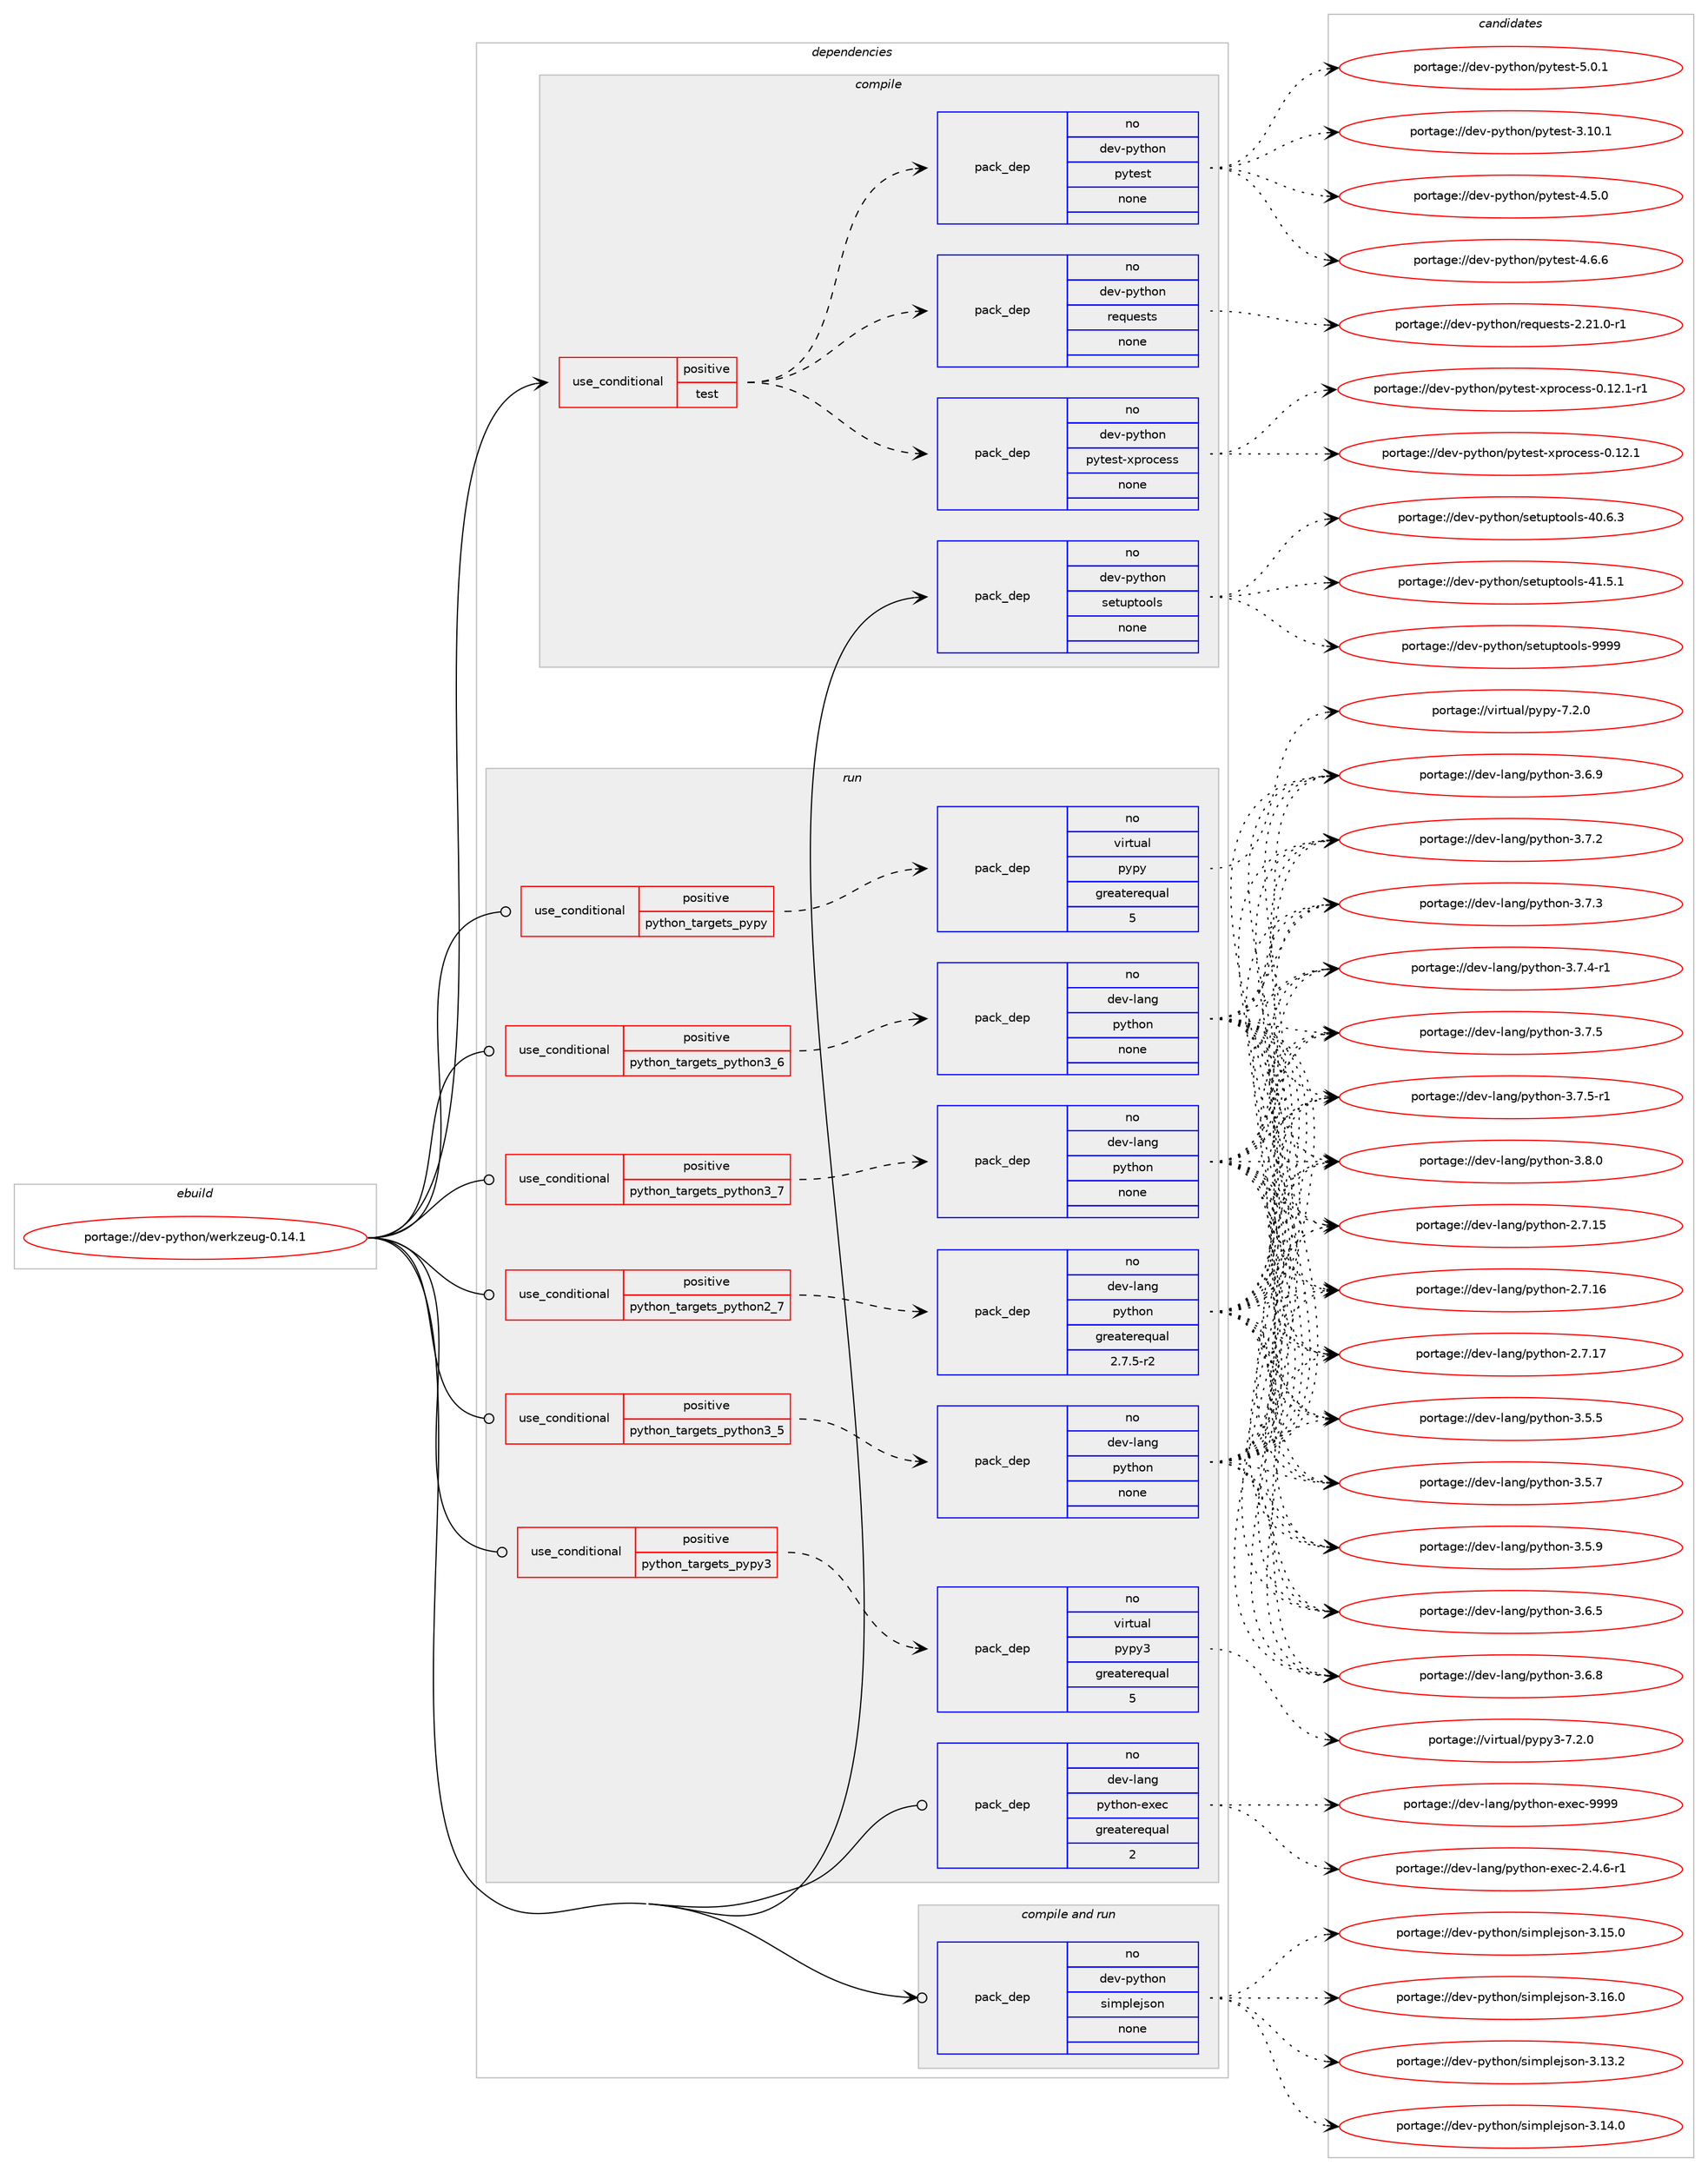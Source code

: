 digraph prolog {

# *************
# Graph options
# *************

newrank=true;
concentrate=true;
compound=true;
graph [rankdir=LR,fontname=Helvetica,fontsize=10,ranksep=1.5];#, ranksep=2.5, nodesep=0.2];
edge  [arrowhead=vee];
node  [fontname=Helvetica,fontsize=10];

# **********
# The ebuild
# **********

subgraph cluster_leftcol {
color=gray;
rank=same;
label=<<i>ebuild</i>>;
id [label="portage://dev-python/werkzeug-0.14.1", color=red, width=4, href="../dev-python/werkzeug-0.14.1.svg"];
}

# ****************
# The dependencies
# ****************

subgraph cluster_midcol {
color=gray;
label=<<i>dependencies</i>>;
subgraph cluster_compile {
fillcolor="#eeeeee";
style=filled;
label=<<i>compile</i>>;
subgraph cond40715 {
dependency178847 [label=<<TABLE BORDER="0" CELLBORDER="1" CELLSPACING="0" CELLPADDING="4"><TR><TD ROWSPAN="3" CELLPADDING="10">use_conditional</TD></TR><TR><TD>positive</TD></TR><TR><TD>test</TD></TR></TABLE>>, shape=none, color=red];
subgraph pack134721 {
dependency178848 [label=<<TABLE BORDER="0" CELLBORDER="1" CELLSPACING="0" CELLPADDING="4" WIDTH="220"><TR><TD ROWSPAN="6" CELLPADDING="30">pack_dep</TD></TR><TR><TD WIDTH="110">no</TD></TR><TR><TD>dev-python</TD></TR><TR><TD>requests</TD></TR><TR><TD>none</TD></TR><TR><TD></TD></TR></TABLE>>, shape=none, color=blue];
}
dependency178847:e -> dependency178848:w [weight=20,style="dashed",arrowhead="vee"];
subgraph pack134722 {
dependency178849 [label=<<TABLE BORDER="0" CELLBORDER="1" CELLSPACING="0" CELLPADDING="4" WIDTH="220"><TR><TD ROWSPAN="6" CELLPADDING="30">pack_dep</TD></TR><TR><TD WIDTH="110">no</TD></TR><TR><TD>dev-python</TD></TR><TR><TD>pytest</TD></TR><TR><TD>none</TD></TR><TR><TD></TD></TR></TABLE>>, shape=none, color=blue];
}
dependency178847:e -> dependency178849:w [weight=20,style="dashed",arrowhead="vee"];
subgraph pack134723 {
dependency178850 [label=<<TABLE BORDER="0" CELLBORDER="1" CELLSPACING="0" CELLPADDING="4" WIDTH="220"><TR><TD ROWSPAN="6" CELLPADDING="30">pack_dep</TD></TR><TR><TD WIDTH="110">no</TD></TR><TR><TD>dev-python</TD></TR><TR><TD>pytest-xprocess</TD></TR><TR><TD>none</TD></TR><TR><TD></TD></TR></TABLE>>, shape=none, color=blue];
}
dependency178847:e -> dependency178850:w [weight=20,style="dashed",arrowhead="vee"];
}
id:e -> dependency178847:w [weight=20,style="solid",arrowhead="vee"];
subgraph pack134724 {
dependency178851 [label=<<TABLE BORDER="0" CELLBORDER="1" CELLSPACING="0" CELLPADDING="4" WIDTH="220"><TR><TD ROWSPAN="6" CELLPADDING="30">pack_dep</TD></TR><TR><TD WIDTH="110">no</TD></TR><TR><TD>dev-python</TD></TR><TR><TD>setuptools</TD></TR><TR><TD>none</TD></TR><TR><TD></TD></TR></TABLE>>, shape=none, color=blue];
}
id:e -> dependency178851:w [weight=20,style="solid",arrowhead="vee"];
}
subgraph cluster_compileandrun {
fillcolor="#eeeeee";
style=filled;
label=<<i>compile and run</i>>;
subgraph pack134725 {
dependency178852 [label=<<TABLE BORDER="0" CELLBORDER="1" CELLSPACING="0" CELLPADDING="4" WIDTH="220"><TR><TD ROWSPAN="6" CELLPADDING="30">pack_dep</TD></TR><TR><TD WIDTH="110">no</TD></TR><TR><TD>dev-python</TD></TR><TR><TD>simplejson</TD></TR><TR><TD>none</TD></TR><TR><TD></TD></TR></TABLE>>, shape=none, color=blue];
}
id:e -> dependency178852:w [weight=20,style="solid",arrowhead="odotvee"];
}
subgraph cluster_run {
fillcolor="#eeeeee";
style=filled;
label=<<i>run</i>>;
subgraph cond40716 {
dependency178853 [label=<<TABLE BORDER="0" CELLBORDER="1" CELLSPACING="0" CELLPADDING="4"><TR><TD ROWSPAN="3" CELLPADDING="10">use_conditional</TD></TR><TR><TD>positive</TD></TR><TR><TD>python_targets_pypy</TD></TR></TABLE>>, shape=none, color=red];
subgraph pack134726 {
dependency178854 [label=<<TABLE BORDER="0" CELLBORDER="1" CELLSPACING="0" CELLPADDING="4" WIDTH="220"><TR><TD ROWSPAN="6" CELLPADDING="30">pack_dep</TD></TR><TR><TD WIDTH="110">no</TD></TR><TR><TD>virtual</TD></TR><TR><TD>pypy</TD></TR><TR><TD>greaterequal</TD></TR><TR><TD>5</TD></TR></TABLE>>, shape=none, color=blue];
}
dependency178853:e -> dependency178854:w [weight=20,style="dashed",arrowhead="vee"];
}
id:e -> dependency178853:w [weight=20,style="solid",arrowhead="odot"];
subgraph cond40717 {
dependency178855 [label=<<TABLE BORDER="0" CELLBORDER="1" CELLSPACING="0" CELLPADDING="4"><TR><TD ROWSPAN="3" CELLPADDING="10">use_conditional</TD></TR><TR><TD>positive</TD></TR><TR><TD>python_targets_pypy3</TD></TR></TABLE>>, shape=none, color=red];
subgraph pack134727 {
dependency178856 [label=<<TABLE BORDER="0" CELLBORDER="1" CELLSPACING="0" CELLPADDING="4" WIDTH="220"><TR><TD ROWSPAN="6" CELLPADDING="30">pack_dep</TD></TR><TR><TD WIDTH="110">no</TD></TR><TR><TD>virtual</TD></TR><TR><TD>pypy3</TD></TR><TR><TD>greaterequal</TD></TR><TR><TD>5</TD></TR></TABLE>>, shape=none, color=blue];
}
dependency178855:e -> dependency178856:w [weight=20,style="dashed",arrowhead="vee"];
}
id:e -> dependency178855:w [weight=20,style="solid",arrowhead="odot"];
subgraph cond40718 {
dependency178857 [label=<<TABLE BORDER="0" CELLBORDER="1" CELLSPACING="0" CELLPADDING="4"><TR><TD ROWSPAN="3" CELLPADDING="10">use_conditional</TD></TR><TR><TD>positive</TD></TR><TR><TD>python_targets_python2_7</TD></TR></TABLE>>, shape=none, color=red];
subgraph pack134728 {
dependency178858 [label=<<TABLE BORDER="0" CELLBORDER="1" CELLSPACING="0" CELLPADDING="4" WIDTH="220"><TR><TD ROWSPAN="6" CELLPADDING="30">pack_dep</TD></TR><TR><TD WIDTH="110">no</TD></TR><TR><TD>dev-lang</TD></TR><TR><TD>python</TD></TR><TR><TD>greaterequal</TD></TR><TR><TD>2.7.5-r2</TD></TR></TABLE>>, shape=none, color=blue];
}
dependency178857:e -> dependency178858:w [weight=20,style="dashed",arrowhead="vee"];
}
id:e -> dependency178857:w [weight=20,style="solid",arrowhead="odot"];
subgraph cond40719 {
dependency178859 [label=<<TABLE BORDER="0" CELLBORDER="1" CELLSPACING="0" CELLPADDING="4"><TR><TD ROWSPAN="3" CELLPADDING="10">use_conditional</TD></TR><TR><TD>positive</TD></TR><TR><TD>python_targets_python3_5</TD></TR></TABLE>>, shape=none, color=red];
subgraph pack134729 {
dependency178860 [label=<<TABLE BORDER="0" CELLBORDER="1" CELLSPACING="0" CELLPADDING="4" WIDTH="220"><TR><TD ROWSPAN="6" CELLPADDING="30">pack_dep</TD></TR><TR><TD WIDTH="110">no</TD></TR><TR><TD>dev-lang</TD></TR><TR><TD>python</TD></TR><TR><TD>none</TD></TR><TR><TD></TD></TR></TABLE>>, shape=none, color=blue];
}
dependency178859:e -> dependency178860:w [weight=20,style="dashed",arrowhead="vee"];
}
id:e -> dependency178859:w [weight=20,style="solid",arrowhead="odot"];
subgraph cond40720 {
dependency178861 [label=<<TABLE BORDER="0" CELLBORDER="1" CELLSPACING="0" CELLPADDING="4"><TR><TD ROWSPAN="3" CELLPADDING="10">use_conditional</TD></TR><TR><TD>positive</TD></TR><TR><TD>python_targets_python3_6</TD></TR></TABLE>>, shape=none, color=red];
subgraph pack134730 {
dependency178862 [label=<<TABLE BORDER="0" CELLBORDER="1" CELLSPACING="0" CELLPADDING="4" WIDTH="220"><TR><TD ROWSPAN="6" CELLPADDING="30">pack_dep</TD></TR><TR><TD WIDTH="110">no</TD></TR><TR><TD>dev-lang</TD></TR><TR><TD>python</TD></TR><TR><TD>none</TD></TR><TR><TD></TD></TR></TABLE>>, shape=none, color=blue];
}
dependency178861:e -> dependency178862:w [weight=20,style="dashed",arrowhead="vee"];
}
id:e -> dependency178861:w [weight=20,style="solid",arrowhead="odot"];
subgraph cond40721 {
dependency178863 [label=<<TABLE BORDER="0" CELLBORDER="1" CELLSPACING="0" CELLPADDING="4"><TR><TD ROWSPAN="3" CELLPADDING="10">use_conditional</TD></TR><TR><TD>positive</TD></TR><TR><TD>python_targets_python3_7</TD></TR></TABLE>>, shape=none, color=red];
subgraph pack134731 {
dependency178864 [label=<<TABLE BORDER="0" CELLBORDER="1" CELLSPACING="0" CELLPADDING="4" WIDTH="220"><TR><TD ROWSPAN="6" CELLPADDING="30">pack_dep</TD></TR><TR><TD WIDTH="110">no</TD></TR><TR><TD>dev-lang</TD></TR><TR><TD>python</TD></TR><TR><TD>none</TD></TR><TR><TD></TD></TR></TABLE>>, shape=none, color=blue];
}
dependency178863:e -> dependency178864:w [weight=20,style="dashed",arrowhead="vee"];
}
id:e -> dependency178863:w [weight=20,style="solid",arrowhead="odot"];
subgraph pack134732 {
dependency178865 [label=<<TABLE BORDER="0" CELLBORDER="1" CELLSPACING="0" CELLPADDING="4" WIDTH="220"><TR><TD ROWSPAN="6" CELLPADDING="30">pack_dep</TD></TR><TR><TD WIDTH="110">no</TD></TR><TR><TD>dev-lang</TD></TR><TR><TD>python-exec</TD></TR><TR><TD>greaterequal</TD></TR><TR><TD>2</TD></TR></TABLE>>, shape=none, color=blue];
}
id:e -> dependency178865:w [weight=20,style="solid",arrowhead="odot"];
}
}

# **************
# The candidates
# **************

subgraph cluster_choices {
rank=same;
color=gray;
label=<<i>candidates</i>>;

subgraph choice134721 {
color=black;
nodesep=1;
choiceportage1001011184511212111610411111047114101113117101115116115455046504946484511449 [label="portage://dev-python/requests-2.21.0-r1", color=red, width=4,href="../dev-python/requests-2.21.0-r1.svg"];
dependency178848:e -> choiceportage1001011184511212111610411111047114101113117101115116115455046504946484511449:w [style=dotted,weight="100"];
}
subgraph choice134722 {
color=black;
nodesep=1;
choiceportage100101118451121211161041111104711212111610111511645514649484649 [label="portage://dev-python/pytest-3.10.1", color=red, width=4,href="../dev-python/pytest-3.10.1.svg"];
choiceportage1001011184511212111610411111047112121116101115116455246534648 [label="portage://dev-python/pytest-4.5.0", color=red, width=4,href="../dev-python/pytest-4.5.0.svg"];
choiceportage1001011184511212111610411111047112121116101115116455246544654 [label="portage://dev-python/pytest-4.6.6", color=red, width=4,href="../dev-python/pytest-4.6.6.svg"];
choiceportage1001011184511212111610411111047112121116101115116455346484649 [label="portage://dev-python/pytest-5.0.1", color=red, width=4,href="../dev-python/pytest-5.0.1.svg"];
dependency178849:e -> choiceportage100101118451121211161041111104711212111610111511645514649484649:w [style=dotted,weight="100"];
dependency178849:e -> choiceportage1001011184511212111610411111047112121116101115116455246534648:w [style=dotted,weight="100"];
dependency178849:e -> choiceportage1001011184511212111610411111047112121116101115116455246544654:w [style=dotted,weight="100"];
dependency178849:e -> choiceportage1001011184511212111610411111047112121116101115116455346484649:w [style=dotted,weight="100"];
}
subgraph choice134723 {
color=black;
nodesep=1;
choiceportage1001011184511212111610411111047112121116101115116451201121141119910111511545484649504649 [label="portage://dev-python/pytest-xprocess-0.12.1", color=red, width=4,href="../dev-python/pytest-xprocess-0.12.1.svg"];
choiceportage10010111845112121116104111110471121211161011151164512011211411199101115115454846495046494511449 [label="portage://dev-python/pytest-xprocess-0.12.1-r1", color=red, width=4,href="../dev-python/pytest-xprocess-0.12.1-r1.svg"];
dependency178850:e -> choiceportage1001011184511212111610411111047112121116101115116451201121141119910111511545484649504649:w [style=dotted,weight="100"];
dependency178850:e -> choiceportage10010111845112121116104111110471121211161011151164512011211411199101115115454846495046494511449:w [style=dotted,weight="100"];
}
subgraph choice134724 {
color=black;
nodesep=1;
choiceportage100101118451121211161041111104711510111611711211611111110811545524846544651 [label="portage://dev-python/setuptools-40.6.3", color=red, width=4,href="../dev-python/setuptools-40.6.3.svg"];
choiceportage100101118451121211161041111104711510111611711211611111110811545524946534649 [label="portage://dev-python/setuptools-41.5.1", color=red, width=4,href="../dev-python/setuptools-41.5.1.svg"];
choiceportage10010111845112121116104111110471151011161171121161111111081154557575757 [label="portage://dev-python/setuptools-9999", color=red, width=4,href="../dev-python/setuptools-9999.svg"];
dependency178851:e -> choiceportage100101118451121211161041111104711510111611711211611111110811545524846544651:w [style=dotted,weight="100"];
dependency178851:e -> choiceportage100101118451121211161041111104711510111611711211611111110811545524946534649:w [style=dotted,weight="100"];
dependency178851:e -> choiceportage10010111845112121116104111110471151011161171121161111111081154557575757:w [style=dotted,weight="100"];
}
subgraph choice134725 {
color=black;
nodesep=1;
choiceportage100101118451121211161041111104711510510911210810110611511111045514649514650 [label="portage://dev-python/simplejson-3.13.2", color=red, width=4,href="../dev-python/simplejson-3.13.2.svg"];
choiceportage100101118451121211161041111104711510510911210810110611511111045514649524648 [label="portage://dev-python/simplejson-3.14.0", color=red, width=4,href="../dev-python/simplejson-3.14.0.svg"];
choiceportage100101118451121211161041111104711510510911210810110611511111045514649534648 [label="portage://dev-python/simplejson-3.15.0", color=red, width=4,href="../dev-python/simplejson-3.15.0.svg"];
choiceportage100101118451121211161041111104711510510911210810110611511111045514649544648 [label="portage://dev-python/simplejson-3.16.0", color=red, width=4,href="../dev-python/simplejson-3.16.0.svg"];
dependency178852:e -> choiceportage100101118451121211161041111104711510510911210810110611511111045514649514650:w [style=dotted,weight="100"];
dependency178852:e -> choiceportage100101118451121211161041111104711510510911210810110611511111045514649524648:w [style=dotted,weight="100"];
dependency178852:e -> choiceportage100101118451121211161041111104711510510911210810110611511111045514649534648:w [style=dotted,weight="100"];
dependency178852:e -> choiceportage100101118451121211161041111104711510510911210810110611511111045514649544648:w [style=dotted,weight="100"];
}
subgraph choice134726 {
color=black;
nodesep=1;
choiceportage1181051141161179710847112121112121455546504648 [label="portage://virtual/pypy-7.2.0", color=red, width=4,href="../virtual/pypy-7.2.0.svg"];
dependency178854:e -> choiceportage1181051141161179710847112121112121455546504648:w [style=dotted,weight="100"];
}
subgraph choice134727 {
color=black;
nodesep=1;
choiceportage118105114116117971084711212111212151455546504648 [label="portage://virtual/pypy3-7.2.0", color=red, width=4,href="../virtual/pypy3-7.2.0.svg"];
dependency178856:e -> choiceportage118105114116117971084711212111212151455546504648:w [style=dotted,weight="100"];
}
subgraph choice134728 {
color=black;
nodesep=1;
choiceportage10010111845108971101034711212111610411111045504655464953 [label="portage://dev-lang/python-2.7.15", color=red, width=4,href="../dev-lang/python-2.7.15.svg"];
choiceportage10010111845108971101034711212111610411111045504655464954 [label="portage://dev-lang/python-2.7.16", color=red, width=4,href="../dev-lang/python-2.7.16.svg"];
choiceportage10010111845108971101034711212111610411111045504655464955 [label="portage://dev-lang/python-2.7.17", color=red, width=4,href="../dev-lang/python-2.7.17.svg"];
choiceportage100101118451089711010347112121116104111110455146534653 [label="portage://dev-lang/python-3.5.5", color=red, width=4,href="../dev-lang/python-3.5.5.svg"];
choiceportage100101118451089711010347112121116104111110455146534655 [label="portage://dev-lang/python-3.5.7", color=red, width=4,href="../dev-lang/python-3.5.7.svg"];
choiceportage100101118451089711010347112121116104111110455146534657 [label="portage://dev-lang/python-3.5.9", color=red, width=4,href="../dev-lang/python-3.5.9.svg"];
choiceportage100101118451089711010347112121116104111110455146544653 [label="portage://dev-lang/python-3.6.5", color=red, width=4,href="../dev-lang/python-3.6.5.svg"];
choiceportage100101118451089711010347112121116104111110455146544656 [label="portage://dev-lang/python-3.6.8", color=red, width=4,href="../dev-lang/python-3.6.8.svg"];
choiceportage100101118451089711010347112121116104111110455146544657 [label="portage://dev-lang/python-3.6.9", color=red, width=4,href="../dev-lang/python-3.6.9.svg"];
choiceportage100101118451089711010347112121116104111110455146554650 [label="portage://dev-lang/python-3.7.2", color=red, width=4,href="../dev-lang/python-3.7.2.svg"];
choiceportage100101118451089711010347112121116104111110455146554651 [label="portage://dev-lang/python-3.7.3", color=red, width=4,href="../dev-lang/python-3.7.3.svg"];
choiceportage1001011184510897110103471121211161041111104551465546524511449 [label="portage://dev-lang/python-3.7.4-r1", color=red, width=4,href="../dev-lang/python-3.7.4-r1.svg"];
choiceportage100101118451089711010347112121116104111110455146554653 [label="portage://dev-lang/python-3.7.5", color=red, width=4,href="../dev-lang/python-3.7.5.svg"];
choiceportage1001011184510897110103471121211161041111104551465546534511449 [label="portage://dev-lang/python-3.7.5-r1", color=red, width=4,href="../dev-lang/python-3.7.5-r1.svg"];
choiceportage100101118451089711010347112121116104111110455146564648 [label="portage://dev-lang/python-3.8.0", color=red, width=4,href="../dev-lang/python-3.8.0.svg"];
dependency178858:e -> choiceportage10010111845108971101034711212111610411111045504655464953:w [style=dotted,weight="100"];
dependency178858:e -> choiceportage10010111845108971101034711212111610411111045504655464954:w [style=dotted,weight="100"];
dependency178858:e -> choiceportage10010111845108971101034711212111610411111045504655464955:w [style=dotted,weight="100"];
dependency178858:e -> choiceportage100101118451089711010347112121116104111110455146534653:w [style=dotted,weight="100"];
dependency178858:e -> choiceportage100101118451089711010347112121116104111110455146534655:w [style=dotted,weight="100"];
dependency178858:e -> choiceportage100101118451089711010347112121116104111110455146534657:w [style=dotted,weight="100"];
dependency178858:e -> choiceportage100101118451089711010347112121116104111110455146544653:w [style=dotted,weight="100"];
dependency178858:e -> choiceportage100101118451089711010347112121116104111110455146544656:w [style=dotted,weight="100"];
dependency178858:e -> choiceportage100101118451089711010347112121116104111110455146544657:w [style=dotted,weight="100"];
dependency178858:e -> choiceportage100101118451089711010347112121116104111110455146554650:w [style=dotted,weight="100"];
dependency178858:e -> choiceportage100101118451089711010347112121116104111110455146554651:w [style=dotted,weight="100"];
dependency178858:e -> choiceportage1001011184510897110103471121211161041111104551465546524511449:w [style=dotted,weight="100"];
dependency178858:e -> choiceportage100101118451089711010347112121116104111110455146554653:w [style=dotted,weight="100"];
dependency178858:e -> choiceportage1001011184510897110103471121211161041111104551465546534511449:w [style=dotted,weight="100"];
dependency178858:e -> choiceportage100101118451089711010347112121116104111110455146564648:w [style=dotted,weight="100"];
}
subgraph choice134729 {
color=black;
nodesep=1;
choiceportage10010111845108971101034711212111610411111045504655464953 [label="portage://dev-lang/python-2.7.15", color=red, width=4,href="../dev-lang/python-2.7.15.svg"];
choiceportage10010111845108971101034711212111610411111045504655464954 [label="portage://dev-lang/python-2.7.16", color=red, width=4,href="../dev-lang/python-2.7.16.svg"];
choiceportage10010111845108971101034711212111610411111045504655464955 [label="portage://dev-lang/python-2.7.17", color=red, width=4,href="../dev-lang/python-2.7.17.svg"];
choiceportage100101118451089711010347112121116104111110455146534653 [label="portage://dev-lang/python-3.5.5", color=red, width=4,href="../dev-lang/python-3.5.5.svg"];
choiceportage100101118451089711010347112121116104111110455146534655 [label="portage://dev-lang/python-3.5.7", color=red, width=4,href="../dev-lang/python-3.5.7.svg"];
choiceportage100101118451089711010347112121116104111110455146534657 [label="portage://dev-lang/python-3.5.9", color=red, width=4,href="../dev-lang/python-3.5.9.svg"];
choiceportage100101118451089711010347112121116104111110455146544653 [label="portage://dev-lang/python-3.6.5", color=red, width=4,href="../dev-lang/python-3.6.5.svg"];
choiceportage100101118451089711010347112121116104111110455146544656 [label="portage://dev-lang/python-3.6.8", color=red, width=4,href="../dev-lang/python-3.6.8.svg"];
choiceportage100101118451089711010347112121116104111110455146544657 [label="portage://dev-lang/python-3.6.9", color=red, width=4,href="../dev-lang/python-3.6.9.svg"];
choiceportage100101118451089711010347112121116104111110455146554650 [label="portage://dev-lang/python-3.7.2", color=red, width=4,href="../dev-lang/python-3.7.2.svg"];
choiceportage100101118451089711010347112121116104111110455146554651 [label="portage://dev-lang/python-3.7.3", color=red, width=4,href="../dev-lang/python-3.7.3.svg"];
choiceportage1001011184510897110103471121211161041111104551465546524511449 [label="portage://dev-lang/python-3.7.4-r1", color=red, width=4,href="../dev-lang/python-3.7.4-r1.svg"];
choiceportage100101118451089711010347112121116104111110455146554653 [label="portage://dev-lang/python-3.7.5", color=red, width=4,href="../dev-lang/python-3.7.5.svg"];
choiceportage1001011184510897110103471121211161041111104551465546534511449 [label="portage://dev-lang/python-3.7.5-r1", color=red, width=4,href="../dev-lang/python-3.7.5-r1.svg"];
choiceportage100101118451089711010347112121116104111110455146564648 [label="portage://dev-lang/python-3.8.0", color=red, width=4,href="../dev-lang/python-3.8.0.svg"];
dependency178860:e -> choiceportage10010111845108971101034711212111610411111045504655464953:w [style=dotted,weight="100"];
dependency178860:e -> choiceportage10010111845108971101034711212111610411111045504655464954:w [style=dotted,weight="100"];
dependency178860:e -> choiceportage10010111845108971101034711212111610411111045504655464955:w [style=dotted,weight="100"];
dependency178860:e -> choiceportage100101118451089711010347112121116104111110455146534653:w [style=dotted,weight="100"];
dependency178860:e -> choiceportage100101118451089711010347112121116104111110455146534655:w [style=dotted,weight="100"];
dependency178860:e -> choiceportage100101118451089711010347112121116104111110455146534657:w [style=dotted,weight="100"];
dependency178860:e -> choiceportage100101118451089711010347112121116104111110455146544653:w [style=dotted,weight="100"];
dependency178860:e -> choiceportage100101118451089711010347112121116104111110455146544656:w [style=dotted,weight="100"];
dependency178860:e -> choiceportage100101118451089711010347112121116104111110455146544657:w [style=dotted,weight="100"];
dependency178860:e -> choiceportage100101118451089711010347112121116104111110455146554650:w [style=dotted,weight="100"];
dependency178860:e -> choiceportage100101118451089711010347112121116104111110455146554651:w [style=dotted,weight="100"];
dependency178860:e -> choiceportage1001011184510897110103471121211161041111104551465546524511449:w [style=dotted,weight="100"];
dependency178860:e -> choiceportage100101118451089711010347112121116104111110455146554653:w [style=dotted,weight="100"];
dependency178860:e -> choiceportage1001011184510897110103471121211161041111104551465546534511449:w [style=dotted,weight="100"];
dependency178860:e -> choiceportage100101118451089711010347112121116104111110455146564648:w [style=dotted,weight="100"];
}
subgraph choice134730 {
color=black;
nodesep=1;
choiceportage10010111845108971101034711212111610411111045504655464953 [label="portage://dev-lang/python-2.7.15", color=red, width=4,href="../dev-lang/python-2.7.15.svg"];
choiceportage10010111845108971101034711212111610411111045504655464954 [label="portage://dev-lang/python-2.7.16", color=red, width=4,href="../dev-lang/python-2.7.16.svg"];
choiceportage10010111845108971101034711212111610411111045504655464955 [label="portage://dev-lang/python-2.7.17", color=red, width=4,href="../dev-lang/python-2.7.17.svg"];
choiceportage100101118451089711010347112121116104111110455146534653 [label="portage://dev-lang/python-3.5.5", color=red, width=4,href="../dev-lang/python-3.5.5.svg"];
choiceportage100101118451089711010347112121116104111110455146534655 [label="portage://dev-lang/python-3.5.7", color=red, width=4,href="../dev-lang/python-3.5.7.svg"];
choiceportage100101118451089711010347112121116104111110455146534657 [label="portage://dev-lang/python-3.5.9", color=red, width=4,href="../dev-lang/python-3.5.9.svg"];
choiceportage100101118451089711010347112121116104111110455146544653 [label="portage://dev-lang/python-3.6.5", color=red, width=4,href="../dev-lang/python-3.6.5.svg"];
choiceportage100101118451089711010347112121116104111110455146544656 [label="portage://dev-lang/python-3.6.8", color=red, width=4,href="../dev-lang/python-3.6.8.svg"];
choiceportage100101118451089711010347112121116104111110455146544657 [label="portage://dev-lang/python-3.6.9", color=red, width=4,href="../dev-lang/python-3.6.9.svg"];
choiceportage100101118451089711010347112121116104111110455146554650 [label="portage://dev-lang/python-3.7.2", color=red, width=4,href="../dev-lang/python-3.7.2.svg"];
choiceportage100101118451089711010347112121116104111110455146554651 [label="portage://dev-lang/python-3.7.3", color=red, width=4,href="../dev-lang/python-3.7.3.svg"];
choiceportage1001011184510897110103471121211161041111104551465546524511449 [label="portage://dev-lang/python-3.7.4-r1", color=red, width=4,href="../dev-lang/python-3.7.4-r1.svg"];
choiceportage100101118451089711010347112121116104111110455146554653 [label="portage://dev-lang/python-3.7.5", color=red, width=4,href="../dev-lang/python-3.7.5.svg"];
choiceportage1001011184510897110103471121211161041111104551465546534511449 [label="portage://dev-lang/python-3.7.5-r1", color=red, width=4,href="../dev-lang/python-3.7.5-r1.svg"];
choiceportage100101118451089711010347112121116104111110455146564648 [label="portage://dev-lang/python-3.8.0", color=red, width=4,href="../dev-lang/python-3.8.0.svg"];
dependency178862:e -> choiceportage10010111845108971101034711212111610411111045504655464953:w [style=dotted,weight="100"];
dependency178862:e -> choiceportage10010111845108971101034711212111610411111045504655464954:w [style=dotted,weight="100"];
dependency178862:e -> choiceportage10010111845108971101034711212111610411111045504655464955:w [style=dotted,weight="100"];
dependency178862:e -> choiceportage100101118451089711010347112121116104111110455146534653:w [style=dotted,weight="100"];
dependency178862:e -> choiceportage100101118451089711010347112121116104111110455146534655:w [style=dotted,weight="100"];
dependency178862:e -> choiceportage100101118451089711010347112121116104111110455146534657:w [style=dotted,weight="100"];
dependency178862:e -> choiceportage100101118451089711010347112121116104111110455146544653:w [style=dotted,weight="100"];
dependency178862:e -> choiceportage100101118451089711010347112121116104111110455146544656:w [style=dotted,weight="100"];
dependency178862:e -> choiceportage100101118451089711010347112121116104111110455146544657:w [style=dotted,weight="100"];
dependency178862:e -> choiceportage100101118451089711010347112121116104111110455146554650:w [style=dotted,weight="100"];
dependency178862:e -> choiceportage100101118451089711010347112121116104111110455146554651:w [style=dotted,weight="100"];
dependency178862:e -> choiceportage1001011184510897110103471121211161041111104551465546524511449:w [style=dotted,weight="100"];
dependency178862:e -> choiceportage100101118451089711010347112121116104111110455146554653:w [style=dotted,weight="100"];
dependency178862:e -> choiceportage1001011184510897110103471121211161041111104551465546534511449:w [style=dotted,weight="100"];
dependency178862:e -> choiceportage100101118451089711010347112121116104111110455146564648:w [style=dotted,weight="100"];
}
subgraph choice134731 {
color=black;
nodesep=1;
choiceportage10010111845108971101034711212111610411111045504655464953 [label="portage://dev-lang/python-2.7.15", color=red, width=4,href="../dev-lang/python-2.7.15.svg"];
choiceportage10010111845108971101034711212111610411111045504655464954 [label="portage://dev-lang/python-2.7.16", color=red, width=4,href="../dev-lang/python-2.7.16.svg"];
choiceportage10010111845108971101034711212111610411111045504655464955 [label="portage://dev-lang/python-2.7.17", color=red, width=4,href="../dev-lang/python-2.7.17.svg"];
choiceportage100101118451089711010347112121116104111110455146534653 [label="portage://dev-lang/python-3.5.5", color=red, width=4,href="../dev-lang/python-3.5.5.svg"];
choiceportage100101118451089711010347112121116104111110455146534655 [label="portage://dev-lang/python-3.5.7", color=red, width=4,href="../dev-lang/python-3.5.7.svg"];
choiceportage100101118451089711010347112121116104111110455146534657 [label="portage://dev-lang/python-3.5.9", color=red, width=4,href="../dev-lang/python-3.5.9.svg"];
choiceportage100101118451089711010347112121116104111110455146544653 [label="portage://dev-lang/python-3.6.5", color=red, width=4,href="../dev-lang/python-3.6.5.svg"];
choiceportage100101118451089711010347112121116104111110455146544656 [label="portage://dev-lang/python-3.6.8", color=red, width=4,href="../dev-lang/python-3.6.8.svg"];
choiceportage100101118451089711010347112121116104111110455146544657 [label="portage://dev-lang/python-3.6.9", color=red, width=4,href="../dev-lang/python-3.6.9.svg"];
choiceportage100101118451089711010347112121116104111110455146554650 [label="portage://dev-lang/python-3.7.2", color=red, width=4,href="../dev-lang/python-3.7.2.svg"];
choiceportage100101118451089711010347112121116104111110455146554651 [label="portage://dev-lang/python-3.7.3", color=red, width=4,href="../dev-lang/python-3.7.3.svg"];
choiceportage1001011184510897110103471121211161041111104551465546524511449 [label="portage://dev-lang/python-3.7.4-r1", color=red, width=4,href="../dev-lang/python-3.7.4-r1.svg"];
choiceportage100101118451089711010347112121116104111110455146554653 [label="portage://dev-lang/python-3.7.5", color=red, width=4,href="../dev-lang/python-3.7.5.svg"];
choiceportage1001011184510897110103471121211161041111104551465546534511449 [label="portage://dev-lang/python-3.7.5-r1", color=red, width=4,href="../dev-lang/python-3.7.5-r1.svg"];
choiceportage100101118451089711010347112121116104111110455146564648 [label="portage://dev-lang/python-3.8.0", color=red, width=4,href="../dev-lang/python-3.8.0.svg"];
dependency178864:e -> choiceportage10010111845108971101034711212111610411111045504655464953:w [style=dotted,weight="100"];
dependency178864:e -> choiceportage10010111845108971101034711212111610411111045504655464954:w [style=dotted,weight="100"];
dependency178864:e -> choiceportage10010111845108971101034711212111610411111045504655464955:w [style=dotted,weight="100"];
dependency178864:e -> choiceportage100101118451089711010347112121116104111110455146534653:w [style=dotted,weight="100"];
dependency178864:e -> choiceportage100101118451089711010347112121116104111110455146534655:w [style=dotted,weight="100"];
dependency178864:e -> choiceportage100101118451089711010347112121116104111110455146534657:w [style=dotted,weight="100"];
dependency178864:e -> choiceportage100101118451089711010347112121116104111110455146544653:w [style=dotted,weight="100"];
dependency178864:e -> choiceportage100101118451089711010347112121116104111110455146544656:w [style=dotted,weight="100"];
dependency178864:e -> choiceportage100101118451089711010347112121116104111110455146544657:w [style=dotted,weight="100"];
dependency178864:e -> choiceportage100101118451089711010347112121116104111110455146554650:w [style=dotted,weight="100"];
dependency178864:e -> choiceportage100101118451089711010347112121116104111110455146554651:w [style=dotted,weight="100"];
dependency178864:e -> choiceportage1001011184510897110103471121211161041111104551465546524511449:w [style=dotted,weight="100"];
dependency178864:e -> choiceportage100101118451089711010347112121116104111110455146554653:w [style=dotted,weight="100"];
dependency178864:e -> choiceportage1001011184510897110103471121211161041111104551465546534511449:w [style=dotted,weight="100"];
dependency178864:e -> choiceportage100101118451089711010347112121116104111110455146564648:w [style=dotted,weight="100"];
}
subgraph choice134732 {
color=black;
nodesep=1;
choiceportage10010111845108971101034711212111610411111045101120101994550465246544511449 [label="portage://dev-lang/python-exec-2.4.6-r1", color=red, width=4,href="../dev-lang/python-exec-2.4.6-r1.svg"];
choiceportage10010111845108971101034711212111610411111045101120101994557575757 [label="portage://dev-lang/python-exec-9999", color=red, width=4,href="../dev-lang/python-exec-9999.svg"];
dependency178865:e -> choiceportage10010111845108971101034711212111610411111045101120101994550465246544511449:w [style=dotted,weight="100"];
dependency178865:e -> choiceportage10010111845108971101034711212111610411111045101120101994557575757:w [style=dotted,weight="100"];
}
}

}
